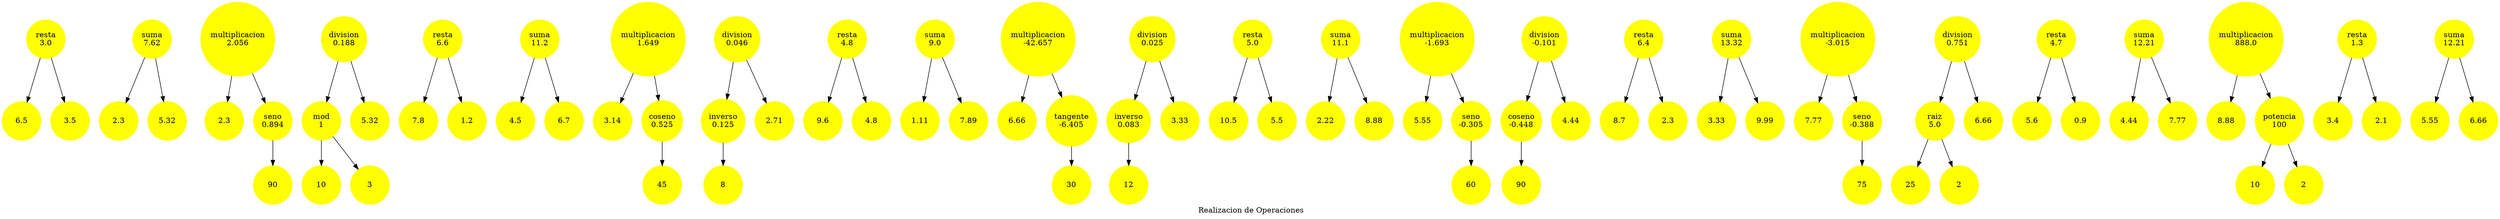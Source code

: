 digraph G {
                    label=" Realizacion de Operaciones"
                    rankdir="TB"
                    node[style=filled, color=" yellow", fontcolor=" black", shape=circle, width=1.0, height=1.0]nodo00[label="resta\n3.0"];
nodo01_left[label="6.5"];
nodo00 -> nodo01_left;
nodo01_right[label="3.5"];
nodo00 -> nodo01_right;
nodo10[label="suma\n7.62"];
nodo11_left[label="2.3"];
nodo10 -> nodo11_left;
nodo11_right[label="5.32"];
nodo10 -> nodo11_right;
nodo20[label="multiplicacion\n2.056"];
nodo21_left[label="2.3"];
nodo20 -> nodo21_left;
nodo21_right[label="seno\n0.894"];
nodo22_right_tri[label="90"];
nodo21_right -> nodo22_right_tri;
nodo20 -> nodo21_right;
nodo30[label="division\n0.188"];
nodo31_left[label="mod\n1"];
nodo32_left_left[label="10"];
nodo31_left -> nodo32_left_left;
nodo32_left_right[label="3"];
nodo31_left -> nodo32_left_right;
nodo30 -> nodo31_left;
nodo31_right[label="5.32"];
nodo30 -> nodo31_right;
nodo40[label="resta\n6.6"];
nodo41_left[label="7.8"];
nodo40 -> nodo41_left;
nodo41_right[label="1.2"];
nodo40 -> nodo41_right;
nodo50[label="suma\n11.2"];
nodo51_left[label="4.5"];
nodo50 -> nodo51_left;
nodo51_right[label="6.7"];
nodo50 -> nodo51_right;
nodo60[label="multiplicacion\n1.649"];
nodo61_left[label="3.14"];
nodo60 -> nodo61_left;
nodo61_right[label="coseno\n0.525"];
nodo62_right_tri[label="45"];
nodo61_right -> nodo62_right_tri;
nodo60 -> nodo61_right;
nodo70[label="division\n0.046"];
nodo71_left[label="inverso\n0.125"];
nodo72_left_tri[label="8"];
nodo71_left -> nodo72_left_tri;
nodo70 -> nodo71_left;
nodo71_right[label="2.71"];
nodo70 -> nodo71_right;
nodo80[label="resta\n4.8"];
nodo81_left[label="9.6"];
nodo80 -> nodo81_left;
nodo81_right[label="4.8"];
nodo80 -> nodo81_right;
nodo90[label="suma\n9.0"];
nodo91_left[label="1.11"];
nodo90 -> nodo91_left;
nodo91_right[label="7.89"];
nodo90 -> nodo91_right;
nodo100[label="multiplicacion\n-42.657"];
nodo101_left[label="6.66"];
nodo100 -> nodo101_left;
nodo101_right[label="tangente\n-6.405"];
nodo102_right_tri[label="30"];
nodo101_right -> nodo102_right_tri;
nodo100 -> nodo101_right;
nodo110[label="division\n0.025"];
nodo111_left[label="inverso\n0.083"];
nodo112_left_tri[label="12"];
nodo111_left -> nodo112_left_tri;
nodo110 -> nodo111_left;
nodo111_right[label="3.33"];
nodo110 -> nodo111_right;
nodo120[label="resta\n5.0"];
nodo121_left[label="10.5"];
nodo120 -> nodo121_left;
nodo121_right[label="5.5"];
nodo120 -> nodo121_right;
nodo130[label="suma\n11.1"];
nodo131_left[label="2.22"];
nodo130 -> nodo131_left;
nodo131_right[label="8.88"];
nodo130 -> nodo131_right;
nodo140[label="multiplicacion\n-1.693"];
nodo141_left[label="5.55"];
nodo140 -> nodo141_left;
nodo141_right[label="seno\n-0.305"];
nodo142_right_tri[label="60"];
nodo141_right -> nodo142_right_tri;
nodo140 -> nodo141_right;
nodo150[label="division\n-0.101"];
nodo151_left[label="coseno\n-0.448"];
nodo152_left_tri[label="90"];
nodo151_left -> nodo152_left_tri;
nodo150 -> nodo151_left;
nodo151_right[label="4.44"];
nodo150 -> nodo151_right;
nodo160[label="resta\n6.4"];
nodo161_left[label="8.7"];
nodo160 -> nodo161_left;
nodo161_right[label="2.3"];
nodo160 -> nodo161_right;
nodo170[label="suma\n13.32"];
nodo171_left[label="3.33"];
nodo170 -> nodo171_left;
nodo171_right[label="9.99"];
nodo170 -> nodo171_right;
nodo180[label="multiplicacion\n-3.015"];
nodo181_left[label="7.77"];
nodo180 -> nodo181_left;
nodo181_right[label="seno\n-0.388"];
nodo182_right_tri[label="75"];
nodo181_right -> nodo182_right_tri;
nodo180 -> nodo181_right;
nodo190[label="division\n0.751"];
nodo191_left[label="raiz\n5.0"];
nodo192_left_left[label="25"];
nodo191_left -> nodo192_left_left;
nodo192_left_right[label="2"];
nodo191_left -> nodo192_left_right;
nodo190 -> nodo191_left;
nodo191_right[label="6.66"];
nodo190 -> nodo191_right;
nodo200[label="resta\n4.7"];
nodo201_left[label="5.6"];
nodo200 -> nodo201_left;
nodo201_right[label="0.9"];
nodo200 -> nodo201_right;
nodo210[label="suma\n12.21"];
nodo211_left[label="4.44"];
nodo210 -> nodo211_left;
nodo211_right[label="7.77"];
nodo210 -> nodo211_right;
nodo220[label="multiplicacion\n888.0"];
nodo221_left[label="8.88"];
nodo220 -> nodo221_left;
nodo221_right[label="potencia\n100"];
nodo222_right_left[label="10"];
nodo221_right -> nodo222_right_left;
nodo222_right_right[label="2"];
nodo221_right -> nodo222_right_right;
nodo220 -> nodo221_right;
nodo230[label="resta\n1.3"];
nodo231_left[label="3.4"];
nodo230 -> nodo231_left;
nodo231_right[label="2.1"];
nodo230 -> nodo231_right;
nodo240[label="suma\n12.21"];
nodo241_left[label="5.55"];
nodo240 -> nodo241_left;
nodo241_right[label="6.66"];
nodo240 -> nodo241_right;

}